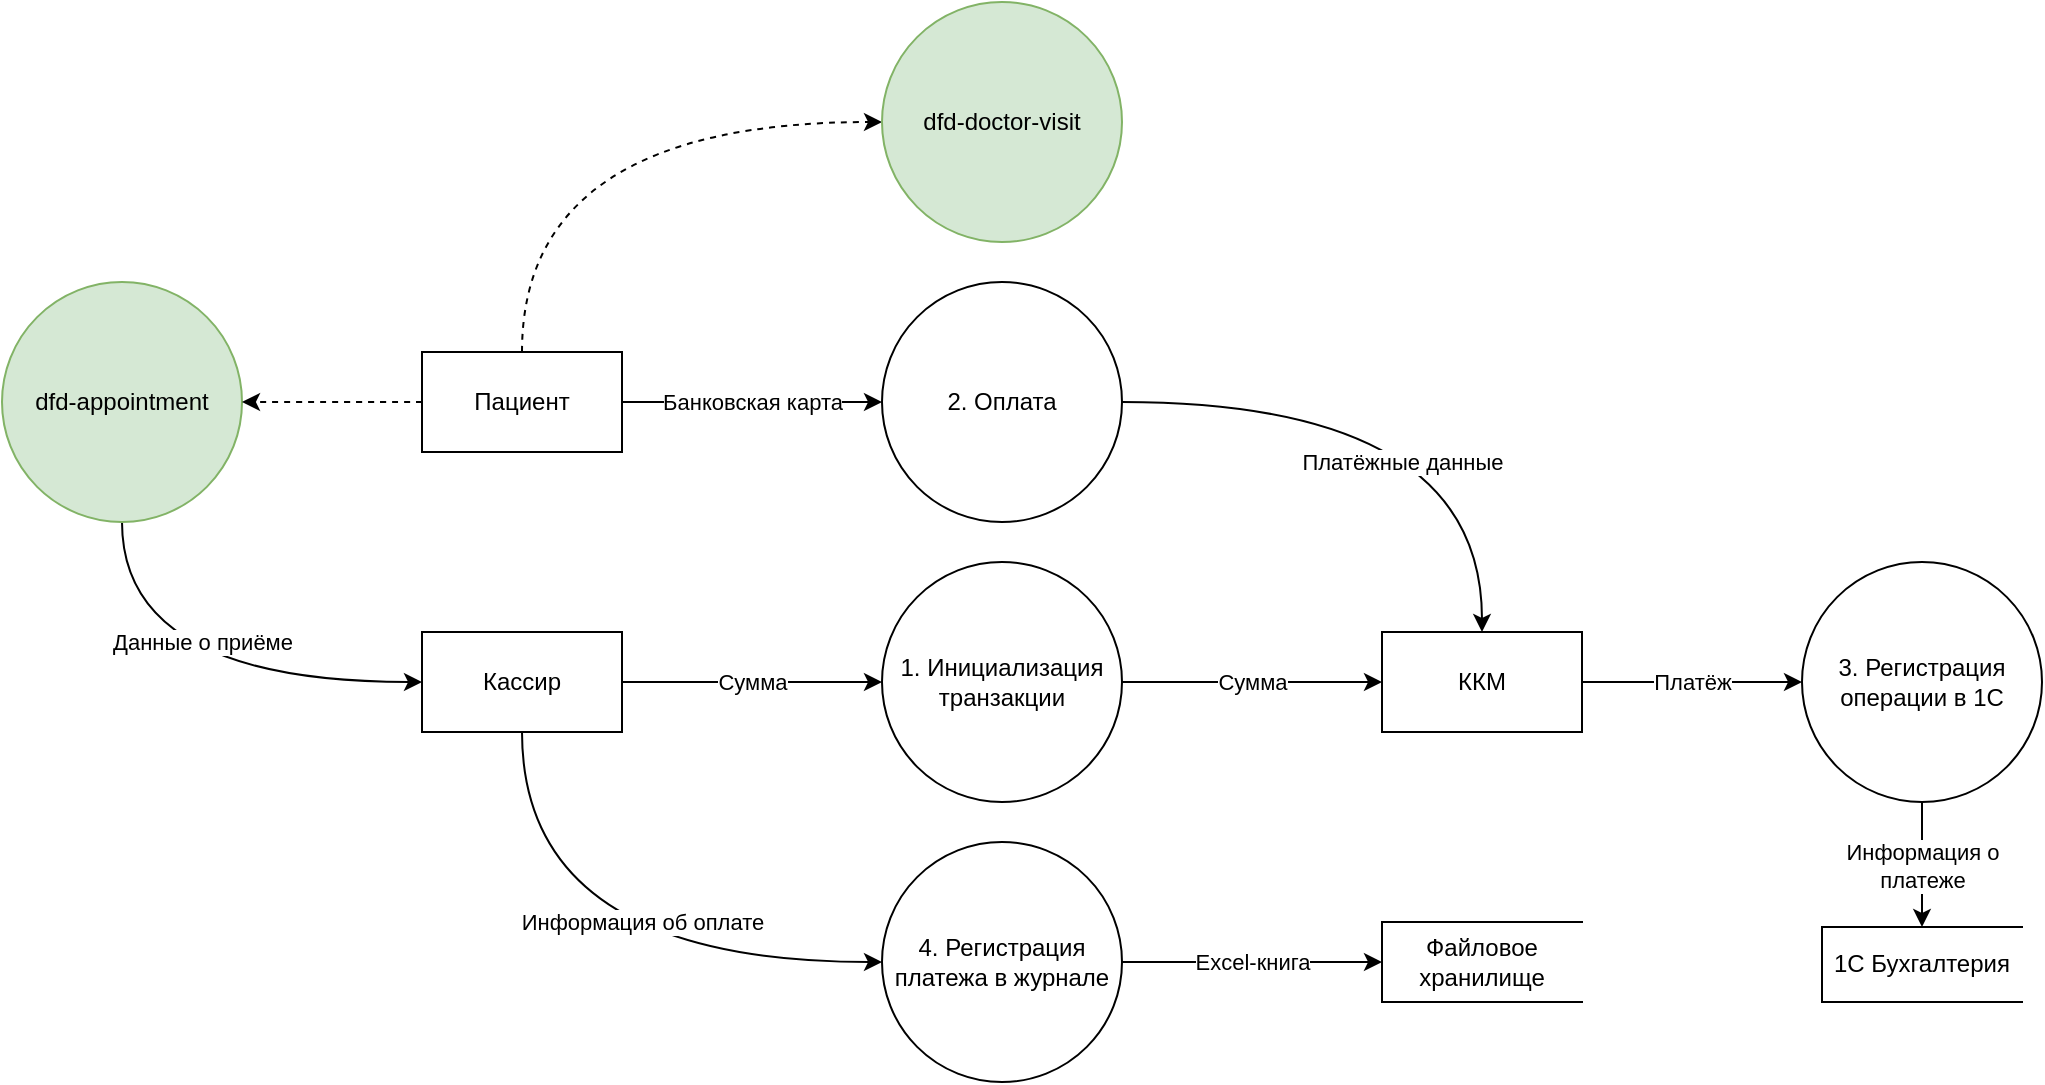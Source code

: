 <mxfile version="28.0.6">
  <diagram name="Page-1" id="FwsNePFYdvUOdbCBWORo">
    <mxGraphModel dx="2224" dy="1948" grid="1" gridSize="10" guides="1" tooltips="1" connect="1" arrows="1" fold="1" page="1" pageScale="1" pageWidth="850" pageHeight="1100" math="0" shadow="0">
      <root>
        <mxCell id="0" />
        <mxCell id="1" parent="0" />
        <mxCell id="Xoggndcp23wp55SxGYXw-1" value="Сумма" style="edgeStyle=orthogonalEdgeStyle;rounded=0;orthogonalLoop=1;jettySize=auto;html=1;entryX=0;entryY=0.5;entryDx=0;entryDy=0;" edge="1" parent="1" source="Xoggndcp23wp55SxGYXw-3" target="Xoggndcp23wp55SxGYXw-5">
          <mxGeometry relative="1" as="geometry" />
        </mxCell>
        <mxCell id="Xoggndcp23wp55SxGYXw-35" value="Информация об оплате" style="edgeStyle=orthogonalEdgeStyle;rounded=0;orthogonalLoop=1;jettySize=auto;html=1;curved=1;" edge="1" parent="1" source="Xoggndcp23wp55SxGYXw-3" target="Xoggndcp23wp55SxGYXw-34">
          <mxGeometry x="0.186" y="20" relative="1" as="geometry">
            <Array as="points">
              <mxPoint x="90" y="220" />
            </Array>
            <mxPoint as="offset" />
          </mxGeometry>
        </mxCell>
        <mxCell id="Xoggndcp23wp55SxGYXw-3" value="Кассир" style="html=1;dashed=0;whiteSpace=wrap;" vertex="1" parent="1">
          <mxGeometry x="40" y="55" width="100" height="50" as="geometry" />
        </mxCell>
        <mxCell id="Xoggndcp23wp55SxGYXw-25" value="Сумма" style="edgeStyle=orthogonalEdgeStyle;rounded=0;orthogonalLoop=1;jettySize=auto;html=1;entryX=0;entryY=0.5;entryDx=0;entryDy=0;" edge="1" parent="1" source="Xoggndcp23wp55SxGYXw-5" target="Xoggndcp23wp55SxGYXw-24">
          <mxGeometry relative="1" as="geometry" />
        </mxCell>
        <mxCell id="Xoggndcp23wp55SxGYXw-5" value="1. Инициализация транзакции" style="shape=ellipse;html=1;dashed=0;whiteSpace=wrap;perimeter=ellipsePerimeter;" vertex="1" parent="1">
          <mxGeometry x="270" y="20" width="120" height="120" as="geometry" />
        </mxCell>
        <mxCell id="Xoggndcp23wp55SxGYXw-13" value="Файловое хранилище" style="html=1;dashed=0;whiteSpace=wrap;shape=partialRectangle;right=0;" vertex="1" parent="1">
          <mxGeometry x="520" y="200" width="100" height="40" as="geometry" />
        </mxCell>
        <mxCell id="Xoggndcp23wp55SxGYXw-21" value="Данные о приёме" style="edgeStyle=orthogonalEdgeStyle;rounded=0;orthogonalLoop=1;jettySize=auto;html=1;curved=1;" edge="1" parent="1" source="Xoggndcp23wp55SxGYXw-20" target="Xoggndcp23wp55SxGYXw-3">
          <mxGeometry x="0.043" y="20" relative="1" as="geometry">
            <Array as="points">
              <mxPoint x="-110" y="80" />
            </Array>
            <mxPoint as="offset" />
          </mxGeometry>
        </mxCell>
        <mxCell id="Xoggndcp23wp55SxGYXw-20" value="dfd-appointment" style="shape=ellipse;html=1;dashed=0;whiteSpace=wrap;perimeter=ellipsePerimeter;fillColor=#d5e8d4;strokeColor=#82b366;" vertex="1" parent="1">
          <mxGeometry x="-170" y="-120" width="120" height="120" as="geometry" />
        </mxCell>
        <mxCell id="Xoggndcp23wp55SxGYXw-23" style="edgeStyle=orthogonalEdgeStyle;rounded=0;orthogonalLoop=1;jettySize=auto;html=1;dashed=1;curved=1;" edge="1" parent="1" source="Xoggndcp23wp55SxGYXw-22" target="Xoggndcp23wp55SxGYXw-20">
          <mxGeometry relative="1" as="geometry" />
        </mxCell>
        <mxCell id="Xoggndcp23wp55SxGYXw-27" value="Банковская карта" style="edgeStyle=orthogonalEdgeStyle;rounded=0;orthogonalLoop=1;jettySize=auto;html=1;curved=1;" edge="1" parent="1" source="Xoggndcp23wp55SxGYXw-22" target="Xoggndcp23wp55SxGYXw-26">
          <mxGeometry relative="1" as="geometry" />
        </mxCell>
        <mxCell id="Xoggndcp23wp55SxGYXw-38" style="edgeStyle=orthogonalEdgeStyle;rounded=0;orthogonalLoop=1;jettySize=auto;html=1;curved=1;dashed=1;" edge="1" parent="1" source="Xoggndcp23wp55SxGYXw-22" target="Xoggndcp23wp55SxGYXw-37">
          <mxGeometry relative="1" as="geometry">
            <Array as="points">
              <mxPoint x="90" y="-200" />
            </Array>
          </mxGeometry>
        </mxCell>
        <mxCell id="Xoggndcp23wp55SxGYXw-22" value="Пациент" style="html=1;dashed=0;whiteSpace=wrap;" vertex="1" parent="1">
          <mxGeometry x="40" y="-85" width="100" height="50" as="geometry" />
        </mxCell>
        <mxCell id="Xoggndcp23wp55SxGYXw-30" value="Платёж" style="edgeStyle=orthogonalEdgeStyle;rounded=0;orthogonalLoop=1;jettySize=auto;html=1;" edge="1" parent="1" source="Xoggndcp23wp55SxGYXw-24" target="Xoggndcp23wp55SxGYXw-29">
          <mxGeometry relative="1" as="geometry" />
        </mxCell>
        <mxCell id="Xoggndcp23wp55SxGYXw-24" value="ККМ" style="html=1;dashed=0;whiteSpace=wrap;" vertex="1" parent="1">
          <mxGeometry x="520" y="55" width="100" height="50" as="geometry" />
        </mxCell>
        <mxCell id="Xoggndcp23wp55SxGYXw-28" value="Платёжные данные" style="edgeStyle=orthogonalEdgeStyle;rounded=0;orthogonalLoop=1;jettySize=auto;html=1;entryX=0.5;entryY=0;entryDx=0;entryDy=0;curved=1;" edge="1" parent="1" source="Xoggndcp23wp55SxGYXw-26" target="Xoggndcp23wp55SxGYXw-24">
          <mxGeometry x="-0.051" y="-30" relative="1" as="geometry">
            <mxPoint as="offset" />
          </mxGeometry>
        </mxCell>
        <mxCell id="Xoggndcp23wp55SxGYXw-26" value="2. Оплата" style="shape=ellipse;html=1;dashed=0;whiteSpace=wrap;perimeter=ellipsePerimeter;gradientColor=none;" vertex="1" parent="1">
          <mxGeometry x="270" y="-120" width="120" height="120" as="geometry" />
        </mxCell>
        <mxCell id="Xoggndcp23wp55SxGYXw-33" value="Информация о&lt;div&gt;платеже&lt;/div&gt;" style="edgeStyle=orthogonalEdgeStyle;rounded=0;orthogonalLoop=1;jettySize=auto;html=1;" edge="1" parent="1" source="Xoggndcp23wp55SxGYXw-29" target="Xoggndcp23wp55SxGYXw-32">
          <mxGeometry relative="1" as="geometry" />
        </mxCell>
        <mxCell id="Xoggndcp23wp55SxGYXw-29" value="3. Регистрация операции в 1С" style="shape=ellipse;html=1;dashed=0;whiteSpace=wrap;perimeter=ellipsePerimeter;" vertex="1" parent="1">
          <mxGeometry x="730" y="20" width="120" height="120" as="geometry" />
        </mxCell>
        <mxCell id="Xoggndcp23wp55SxGYXw-32" value="1С Бухгалтерия" style="html=1;dashed=0;whiteSpace=wrap;shape=partialRectangle;right=0;" vertex="1" parent="1">
          <mxGeometry x="740" y="202.5" width="100" height="37.5" as="geometry" />
        </mxCell>
        <mxCell id="Xoggndcp23wp55SxGYXw-36" value="Excel-книга" style="edgeStyle=orthogonalEdgeStyle;rounded=0;orthogonalLoop=1;jettySize=auto;html=1;" edge="1" parent="1" source="Xoggndcp23wp55SxGYXw-34" target="Xoggndcp23wp55SxGYXw-13">
          <mxGeometry relative="1" as="geometry" />
        </mxCell>
        <mxCell id="Xoggndcp23wp55SxGYXw-34" value="4. Регистрация платежа в журнале" style="shape=ellipse;html=1;dashed=0;whiteSpace=wrap;perimeter=ellipsePerimeter;" vertex="1" parent="1">
          <mxGeometry x="270" y="160" width="120" height="120" as="geometry" />
        </mxCell>
        <mxCell id="Xoggndcp23wp55SxGYXw-37" value="dfd-doctor-visit" style="shape=ellipse;html=1;dashed=0;whiteSpace=wrap;perimeter=ellipsePerimeter;fillColor=#d5e8d4;strokeColor=#82b366;" vertex="1" parent="1">
          <mxGeometry x="270" y="-260" width="120" height="120" as="geometry" />
        </mxCell>
      </root>
    </mxGraphModel>
  </diagram>
</mxfile>
